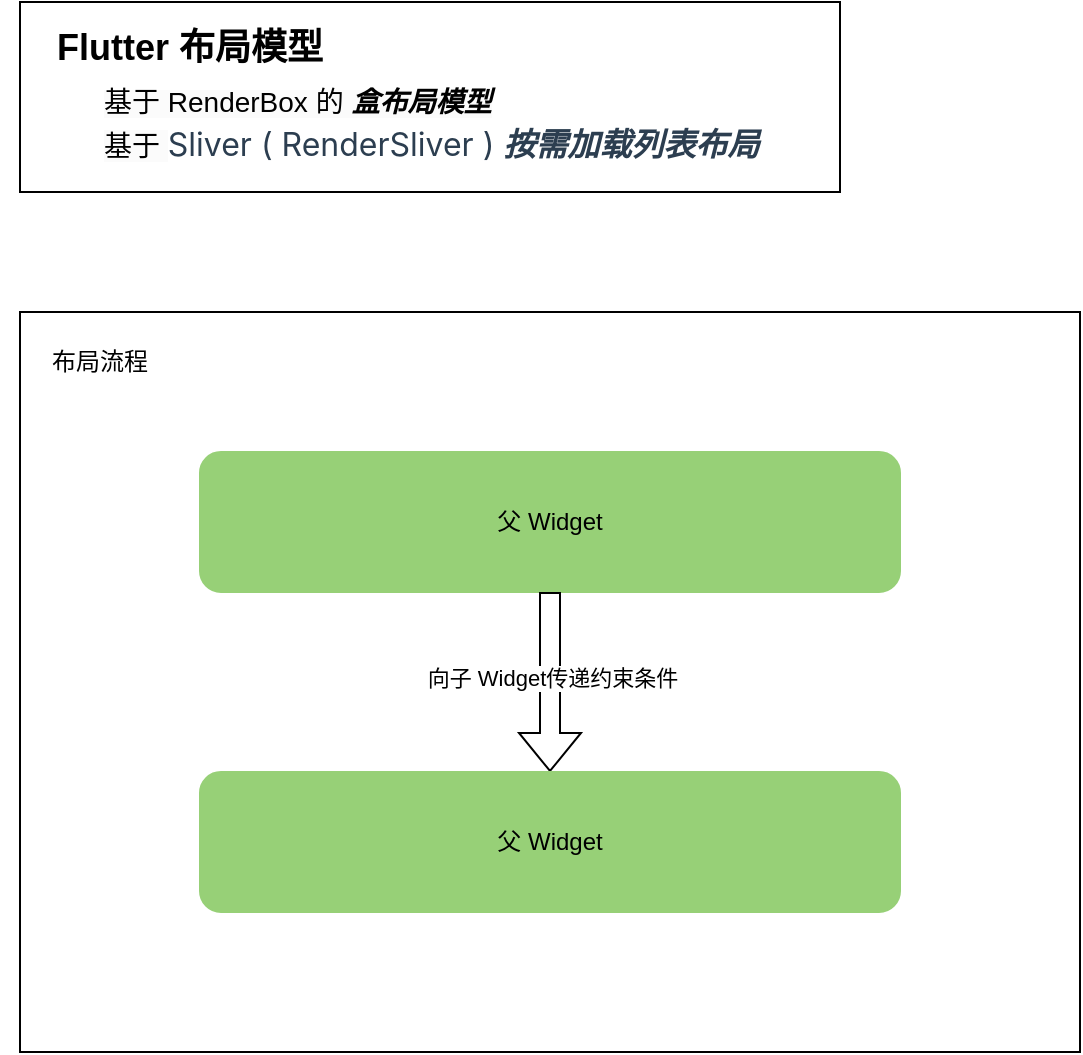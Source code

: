 <mxfile version="24.7.5">
  <diagram name="第 1 页" id="46zeq4mNrFrmfoBcorIA">
    <mxGraphModel dx="1207" dy="676" grid="1" gridSize="10" guides="1" tooltips="1" connect="1" arrows="1" fold="1" page="1" pageScale="1" pageWidth="827" pageHeight="1169" math="0" shadow="0">
      <root>
        <mxCell id="0" />
        <mxCell id="1" parent="0" />
        <mxCell id="OyALhpSmspS8Tco13DeR-4" value="" style="rounded=0;whiteSpace=wrap;html=1;" vertex="1" parent="1">
          <mxGeometry x="90" y="35" width="410" height="95" as="geometry" />
        </mxCell>
        <mxCell id="OyALhpSmspS8Tco13DeR-2" value="" style="rounded=0;whiteSpace=wrap;html=1;" vertex="1" parent="1">
          <mxGeometry x="90" y="190" width="530" height="370" as="geometry" />
        </mxCell>
        <mxCell id="OyALhpSmspS8Tco13DeR-1" value="父 Widget" style="rounded=1;whiteSpace=wrap;html=1;fillColor=#97D077;strokeColor=#97D077;" vertex="1" parent="1">
          <mxGeometry x="180" y="260" width="350" height="70" as="geometry" />
        </mxCell>
        <mxCell id="OyALhpSmspS8Tco13DeR-3" value="&lt;b&gt;&lt;font style=&quot;font-size: 18px;&quot;&gt;Flutter 布局模型&lt;/font&gt;&lt;/b&gt;&lt;div&gt;&lt;br&gt;&lt;/div&gt;" style="text;html=1;align=center;verticalAlign=middle;whiteSpace=wrap;rounded=0;" vertex="1" parent="1">
          <mxGeometry x="80" y="50" width="190" height="30" as="geometry" />
        </mxCell>
        <mxCell id="OyALhpSmspS8Tco13DeR-6" value="&lt;span style=&quot;forced-color-adjust: none; color: rgb(0, 0, 0); font-family: Helvetica; font-size: 12px; font-variant-ligatures: normal; font-variant-caps: normal; letter-spacing: normal; orphans: 2; text-align: center; text-indent: 0px; text-transform: none; widows: 2; word-spacing: 0px; -webkit-text-stroke-width: 0px; white-space: normal; text-decoration-thickness: initial; text-decoration-style: initial; text-decoration-color: initial; background-color: rgb(251, 251, 251);&quot;&gt;&lt;font style=&quot;forced-color-adjust: none; font-size: 14px;&quot;&gt;基于 RenderBox 的 &lt;b style=&quot;&quot;&gt;&lt;i&gt;盒布局模型&lt;/i&gt;&lt;/b&gt;&lt;/font&gt;&lt;/span&gt;" style="text;whiteSpace=wrap;html=1;" vertex="1" parent="1">
          <mxGeometry x="130" y="70" width="230" height="40" as="geometry" />
        </mxCell>
        <mxCell id="OyALhpSmspS8Tco13DeR-7" value="&lt;span style=&quot;color: rgb(0, 0, 0); font-family: Helvetica; font-size: 14px; font-style: normal; font-variant-ligatures: normal; font-variant-caps: normal; font-weight: 400; letter-spacing: normal; orphans: 2; text-align: center; text-indent: 0px; text-transform: none; widows: 2; word-spacing: 0px; -webkit-text-stroke-width: 0px; white-space: normal; background-color: rgb(251, 251, 251); text-decoration-thickness: initial; text-decoration-style: initial; text-decoration-color: initial; display: inline !important; float: none;&quot;&gt;基于&amp;nbsp;&lt;/span&gt;&lt;span style=&quot;color: rgb(44, 62, 80); font-family: -apple-system, &amp;quot;system-ui&amp;quot;, &amp;quot;Segoe UI&amp;quot;, Roboto, Oxygen, Ubuntu, Cantarell, &amp;quot;Fira Sans&amp;quot;, &amp;quot;Droid Sans&amp;quot;, &amp;quot;Helvetica Neue&amp;quot;, sans-serif; font-size: 16px; background-color: rgb(255, 255, 255);&quot;&gt;Sliver ( RenderSliver ) &lt;b&gt;&lt;i&gt;按需加载列表布局&lt;/i&gt;&lt;/b&gt;&lt;/span&gt;" style="text;whiteSpace=wrap;html=1;" vertex="1" parent="1">
          <mxGeometry x="130" y="90" width="420" height="40" as="geometry" />
        </mxCell>
        <mxCell id="OyALhpSmspS8Tco13DeR-8" value="布局流程" style="text;html=1;align=center;verticalAlign=middle;whiteSpace=wrap;rounded=0;" vertex="1" parent="1">
          <mxGeometry x="100" y="200" width="60" height="30" as="geometry" />
        </mxCell>
        <mxCell id="OyALhpSmspS8Tco13DeR-9" value="" style="shape=flexArrow;endArrow=classic;html=1;rounded=0;exitX=0.5;exitY=1;exitDx=0;exitDy=0;" edge="1" parent="1" source="OyALhpSmspS8Tco13DeR-1" target="OyALhpSmspS8Tco13DeR-11">
          <mxGeometry width="50" height="50" relative="1" as="geometry">
            <mxPoint x="570" y="370" as="sourcePoint" />
            <mxPoint x="620" y="320" as="targetPoint" />
          </mxGeometry>
        </mxCell>
        <mxCell id="OyALhpSmspS8Tco13DeR-10" value="向子 Widget传递约束条件" style="edgeLabel;html=1;align=center;verticalAlign=middle;resizable=0;points=[];" vertex="1" connectable="0" parent="OyALhpSmspS8Tco13DeR-9">
          <mxGeometry x="-0.04" y="1" relative="1" as="geometry">
            <mxPoint as="offset" />
          </mxGeometry>
        </mxCell>
        <mxCell id="OyALhpSmspS8Tco13DeR-11" value="父 Widget" style="rounded=1;whiteSpace=wrap;html=1;fillColor=#97D077;strokeColor=#97D077;" vertex="1" parent="1">
          <mxGeometry x="180" y="420" width="350" height="70" as="geometry" />
        </mxCell>
      </root>
    </mxGraphModel>
  </diagram>
</mxfile>
